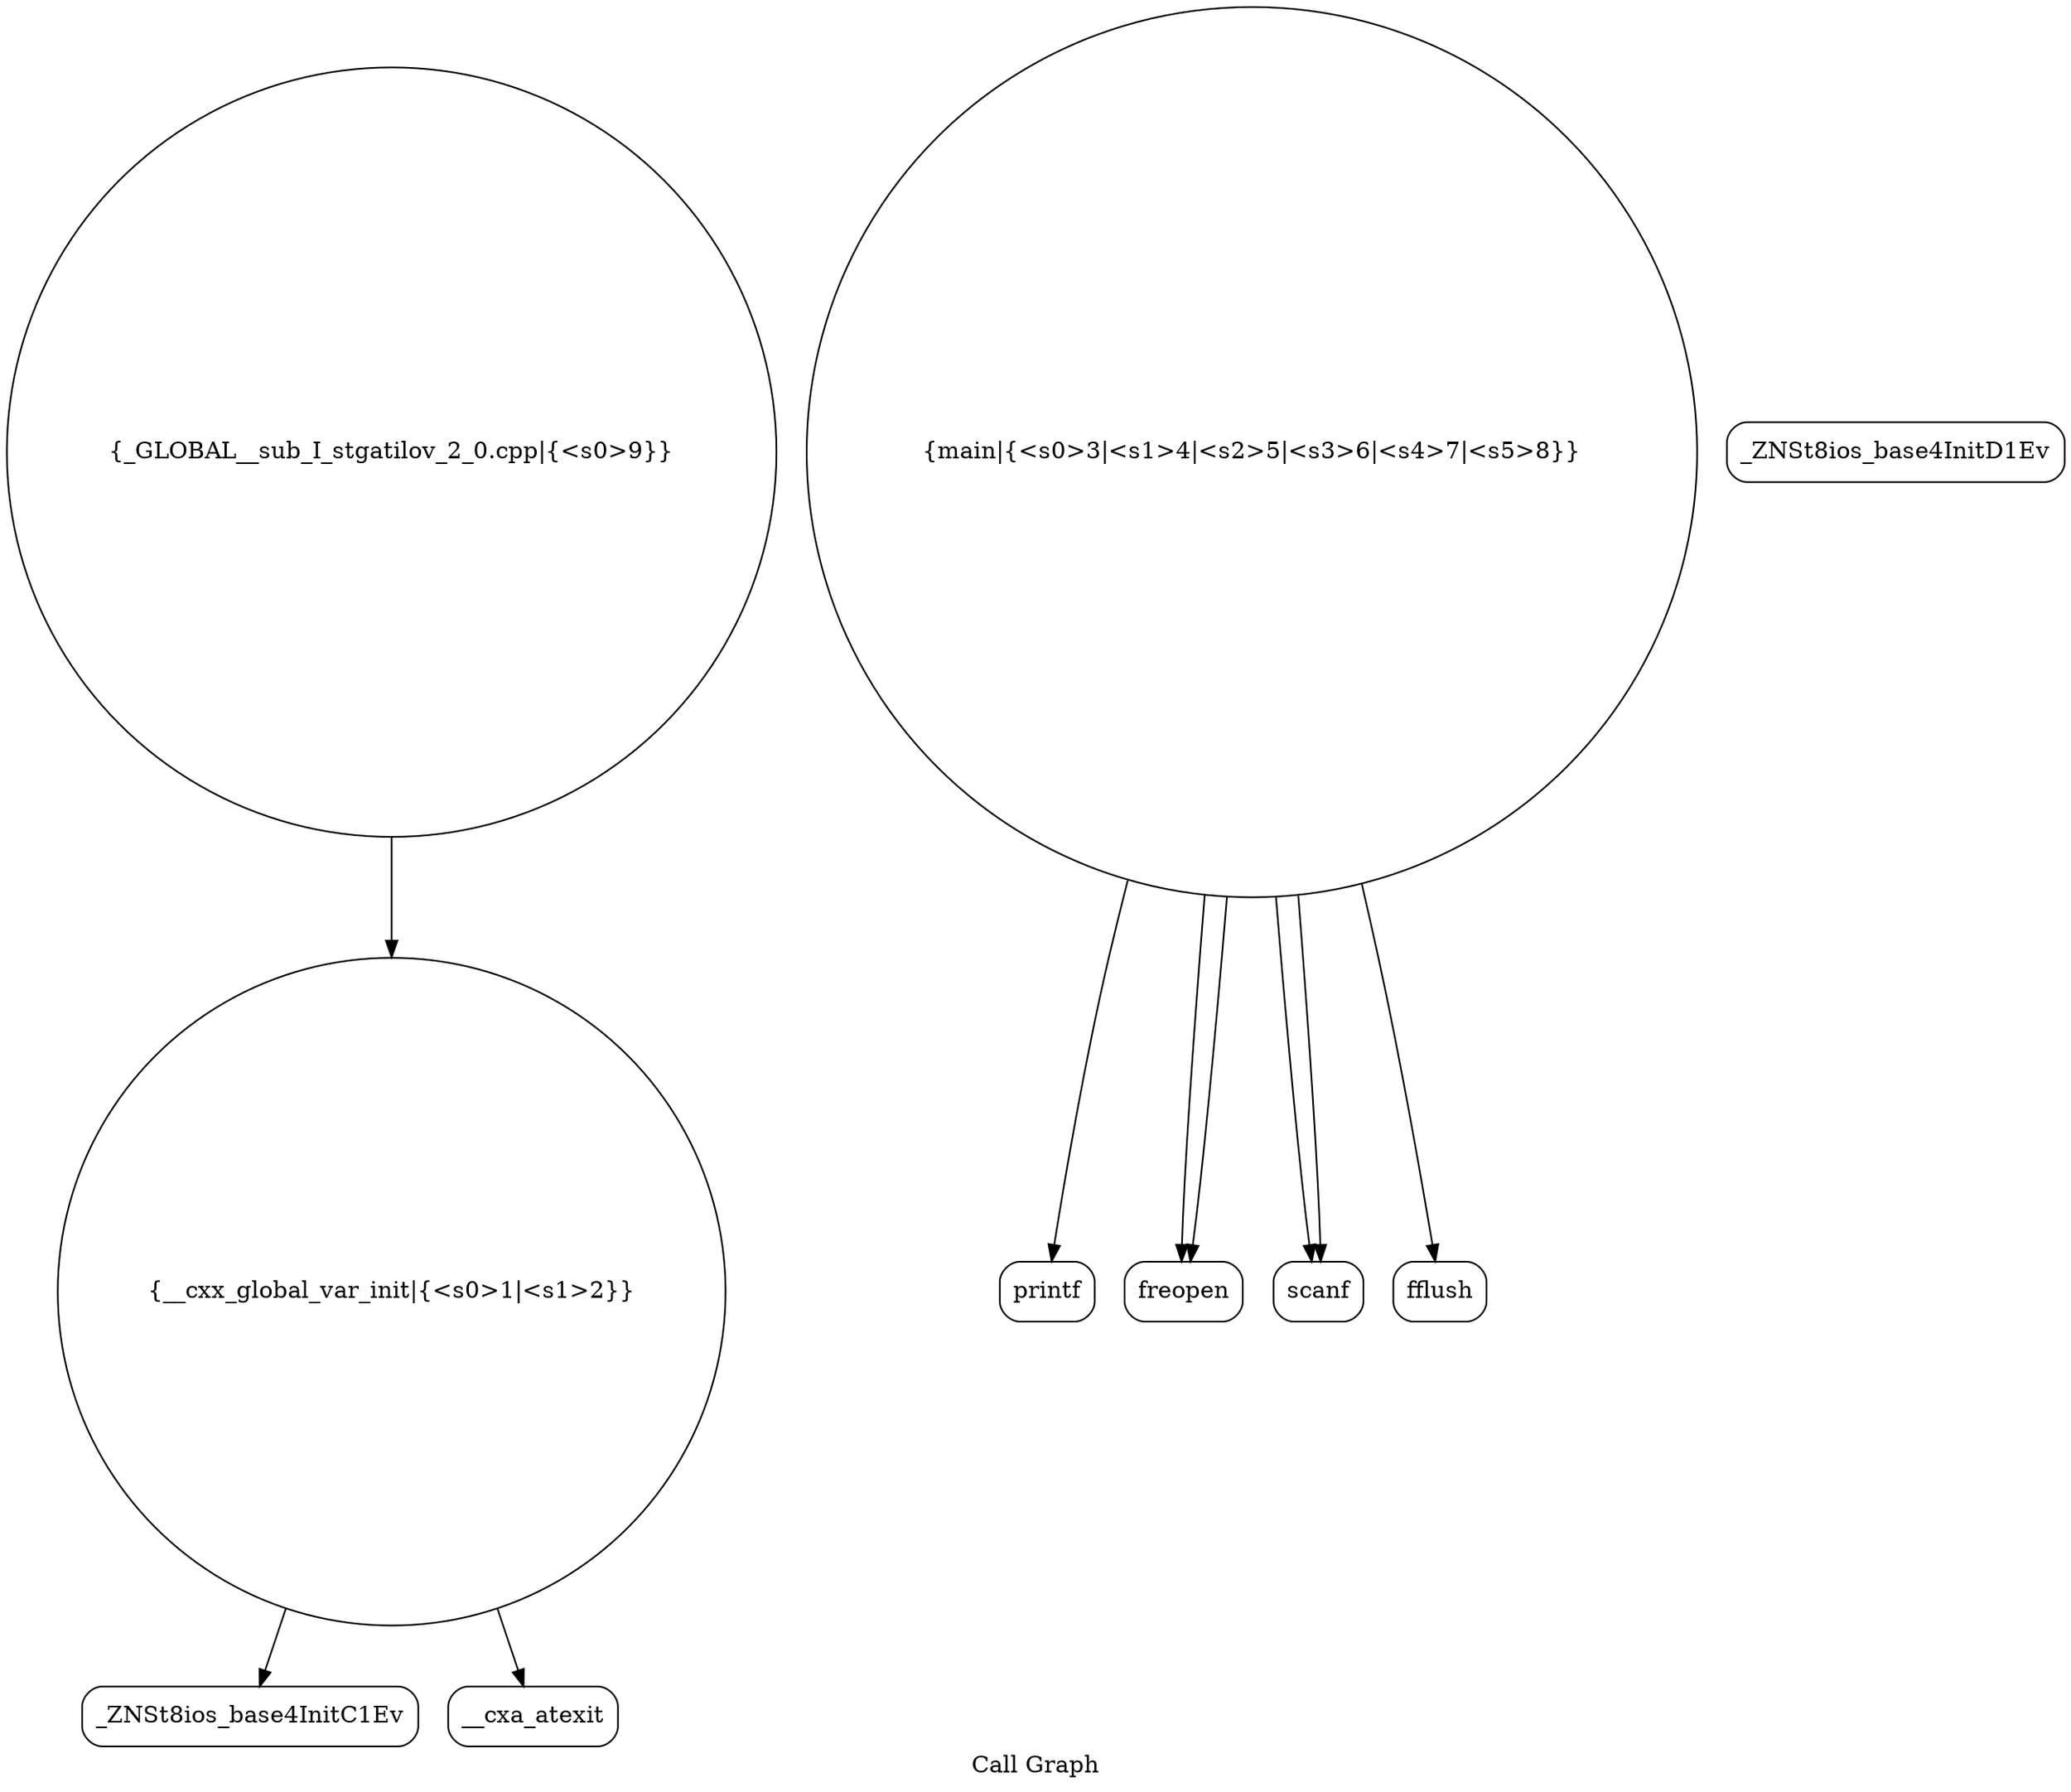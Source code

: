 digraph "Call Graph" {
	label="Call Graph";

	Node0x557a8c633470 [shape=record,shape=circle,label="{__cxx_global_var_init|{<s0>1|<s1>2}}"];
	Node0x557a8c633470:s0 -> Node0x557a8c633900[color=black];
	Node0x557a8c633470:s1 -> Node0x557a8c633a00[color=black];
	Node0x557a8c633c00 [shape=record,shape=Mrecord,label="{printf}"];
	Node0x557a8c633980 [shape=record,shape=Mrecord,label="{_ZNSt8ios_base4InitD1Ev}"];
	Node0x557a8c633d00 [shape=record,shape=circle,label="{_GLOBAL__sub_I_stgatilov_2_0.cpp|{<s0>9}}"];
	Node0x557a8c633d00:s0 -> Node0x557a8c633470[color=black];
	Node0x557a8c633a80 [shape=record,shape=circle,label="{main|{<s0>3|<s1>4|<s2>5|<s3>6|<s4>7|<s5>8}}"];
	Node0x557a8c633a80:s0 -> Node0x557a8c633b00[color=black];
	Node0x557a8c633a80:s1 -> Node0x557a8c633b00[color=black];
	Node0x557a8c633a80:s2 -> Node0x557a8c633b80[color=black];
	Node0x557a8c633a80:s3 -> Node0x557a8c633b80[color=black];
	Node0x557a8c633a80:s4 -> Node0x557a8c633c00[color=black];
	Node0x557a8c633a80:s5 -> Node0x557a8c633c80[color=black];
	Node0x557a8c633b80 [shape=record,shape=Mrecord,label="{scanf}"];
	Node0x557a8c633900 [shape=record,shape=Mrecord,label="{_ZNSt8ios_base4InitC1Ev}"];
	Node0x557a8c633c80 [shape=record,shape=Mrecord,label="{fflush}"];
	Node0x557a8c633a00 [shape=record,shape=Mrecord,label="{__cxa_atexit}"];
	Node0x557a8c633b00 [shape=record,shape=Mrecord,label="{freopen}"];
}
